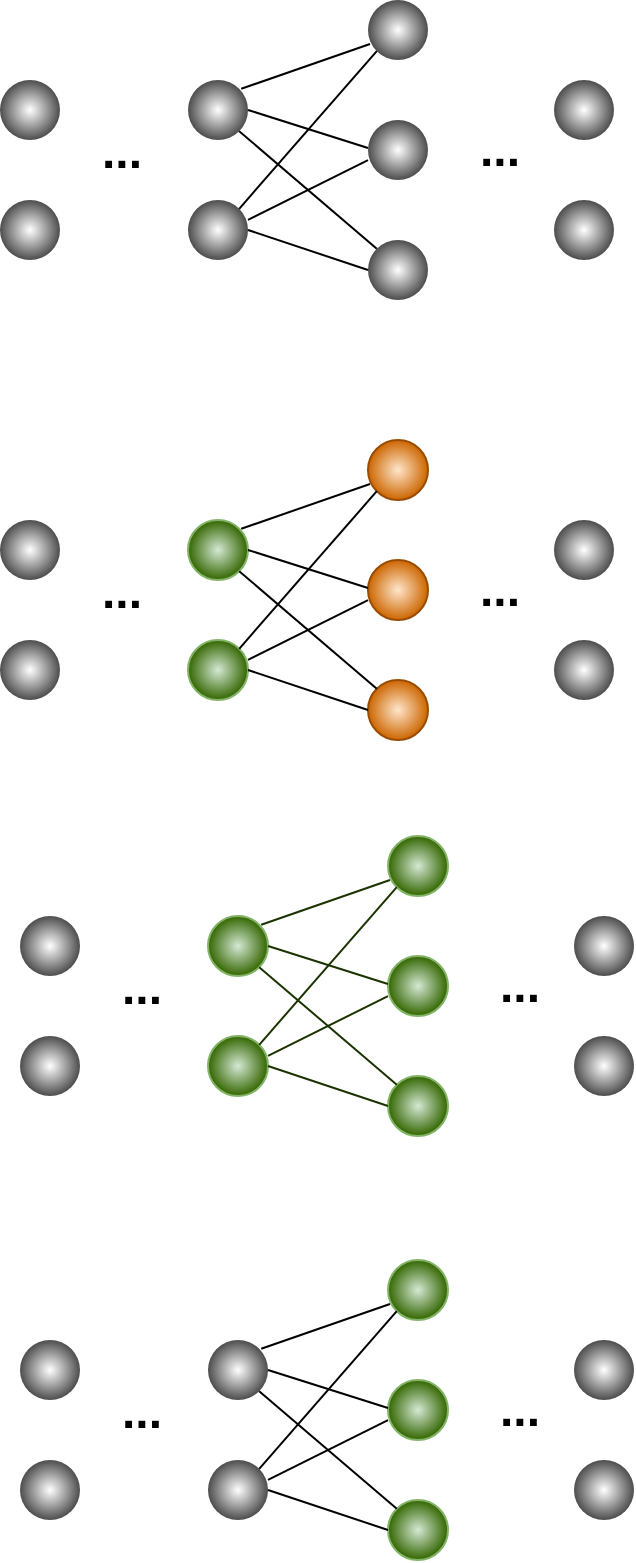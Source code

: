 <mxfile version="24.7.1" type="github">
  <diagram name="Page-1" id="t7fW4EhFJDkVseJklb_I">
    <mxGraphModel dx="1143" dy="683" grid="0" gridSize="10" guides="1" tooltips="1" connect="1" arrows="1" fold="1" page="1" pageScale="1" pageWidth="850" pageHeight="1100" math="0" shadow="0">
      <root>
        <mxCell id="0" />
        <mxCell id="1" parent="0" />
        <mxCell id="t8I03dT7hKqpesx-KWNK-2" value="" style="ellipse;whiteSpace=wrap;html=1;aspect=fixed;gradientColor=#4D4D4D;fillColor=default;gradientDirection=radial;shadow=0;strokeColor=none;" parent="1" vertex="1">
          <mxGeometry x="176" y="400" width="30" height="30" as="geometry" />
        </mxCell>
        <mxCell id="t8I03dT7hKqpesx-KWNK-7" value="" style="ellipse;whiteSpace=wrap;html=1;aspect=fixed;gradientColor=#4D4D4D;fillColor=default;gradientDirection=radial;shadow=0;strokeColor=none;" parent="1" vertex="1">
          <mxGeometry x="453" y="460" width="30" height="30" as="geometry" />
        </mxCell>
        <mxCell id="t8I03dT7hKqpesx-KWNK-8" value="" style="ellipse;whiteSpace=wrap;html=1;aspect=fixed;gradientColor=#4D4D4D;fillColor=default;gradientDirection=radial;shadow=0;strokeColor=none;" parent="1" vertex="1">
          <mxGeometry x="453" y="400" width="30" height="30" as="geometry" />
        </mxCell>
        <mxCell id="t8I03dT7hKqpesx-KWNK-9" value="" style="ellipse;whiteSpace=wrap;html=1;aspect=fixed;fillColor=#ffe6cc;gradientDirection=radial;shadow=0;strokeColor=#994C00;gradientColor=#CC6600;" parent="1" vertex="1">
          <mxGeometry x="360" y="480" width="30" height="30" as="geometry" />
        </mxCell>
        <mxCell id="t8I03dT7hKqpesx-KWNK-10" value="" style="ellipse;whiteSpace=wrap;html=1;aspect=fixed;fillColor=#ffe6cc;gradientDirection=radial;shadow=0;strokeColor=#994C00;gradientColor=#CC6600;" parent="1" vertex="1">
          <mxGeometry x="360" y="420" width="30" height="30" as="geometry" />
        </mxCell>
        <mxCell id="t8I03dT7hKqpesx-KWNK-11" value="" style="ellipse;whiteSpace=wrap;html=1;aspect=fixed;fillColor=#ffe6cc;gradientDirection=radial;shadow=0;strokeColor=#994C00;gradientColor=#CC6600;" parent="1" vertex="1">
          <mxGeometry x="360" y="360" width="30" height="30" as="geometry" />
        </mxCell>
        <mxCell id="t8I03dT7hKqpesx-KWNK-12" value="" style="ellipse;whiteSpace=wrap;html=1;aspect=fixed;fillColor=#d5e8d4;gradientDirection=radial;shadow=0;strokeColor=#82b366;gradientColor=#336600;align=center;verticalAlign=middle;fontFamily=Helvetica;fontSize=12;fontColor=default;" parent="1" vertex="1">
          <mxGeometry x="270" y="460" width="30" height="30" as="geometry" />
        </mxCell>
        <mxCell id="t8I03dT7hKqpesx-KWNK-13" value="" style="ellipse;whiteSpace=wrap;html=1;aspect=fixed;fillColor=#d5e8d4;gradientDirection=radial;shadow=0;strokeColor=#82b366;gradientColor=#336600;" parent="1" vertex="1">
          <mxGeometry x="270" y="400" width="30" height="30" as="geometry" />
        </mxCell>
        <mxCell id="t8I03dT7hKqpesx-KWNK-15" value="" style="ellipse;whiteSpace=wrap;html=1;aspect=fixed;gradientColor=#4D4D4D;fillColor=default;gradientDirection=radial;shadow=0;strokeColor=none;" parent="1" vertex="1">
          <mxGeometry x="176" y="460" width="30" height="30" as="geometry" />
        </mxCell>
        <mxCell id="t8I03dT7hKqpesx-KWNK-34" value="" style="endArrow=none;html=1;rounded=0;exitX=1;exitY=0;exitDx=0;exitDy=0;" parent="1" edge="1">
          <mxGeometry width="50" height="50" relative="1" as="geometry">
            <mxPoint x="296.607" y="404.393" as="sourcePoint" />
            <mxPoint x="361" y="382" as="targetPoint" />
          </mxGeometry>
        </mxCell>
        <mxCell id="t8I03dT7hKqpesx-KWNK-35" value="" style="endArrow=none;html=1;rounded=0;entryX=0;entryY=0.667;entryDx=0;entryDy=0;exitX=1;exitY=0.333;exitDx=0;exitDy=0;exitPerimeter=0;entryPerimeter=0;" parent="1" source="t8I03dT7hKqpesx-KWNK-12" target="t8I03dT7hKqpesx-KWNK-10" edge="1">
          <mxGeometry width="50" height="50" relative="1" as="geometry">
            <mxPoint x="290" y="470" as="sourcePoint" />
            <mxPoint x="360" y="430" as="targetPoint" />
          </mxGeometry>
        </mxCell>
        <mxCell id="t8I03dT7hKqpesx-KWNK-38" value="" style="endArrow=none;html=1;rounded=0;entryX=0;entryY=0.5;entryDx=0;entryDy=0;exitX=1;exitY=0.5;exitDx=0;exitDy=0;" parent="1" source="t8I03dT7hKqpesx-KWNK-12" target="t8I03dT7hKqpesx-KWNK-9" edge="1">
          <mxGeometry width="50" height="50" relative="1" as="geometry">
            <mxPoint x="306" y="474" as="sourcePoint" />
            <mxPoint x="374" y="456" as="targetPoint" />
          </mxGeometry>
        </mxCell>
        <mxCell id="t8I03dT7hKqpesx-KWNK-39" value="" style="endArrow=none;html=1;rounded=0;entryX=0;entryY=0.5;entryDx=0;entryDy=0;exitX=1;exitY=0.5;exitDx=0;exitDy=0;" parent="1" source="t8I03dT7hKqpesx-KWNK-13" edge="1">
          <mxGeometry width="50" height="50" relative="1" as="geometry">
            <mxPoint x="290" y="420" as="sourcePoint" />
            <mxPoint x="360" y="434" as="targetPoint" />
          </mxGeometry>
        </mxCell>
        <mxCell id="t8I03dT7hKqpesx-KWNK-40" value="" style="endArrow=none;html=1;rounded=0;entryX=0;entryY=0;entryDx=0;entryDy=0;exitX=1;exitY=1;exitDx=0;exitDy=0;" parent="1" source="t8I03dT7hKqpesx-KWNK-13" target="t8I03dT7hKqpesx-KWNK-9" edge="1">
          <mxGeometry width="50" height="50" relative="1" as="geometry">
            <mxPoint x="300" y="430" as="sourcePoint" />
            <mxPoint x="350" y="444" as="targetPoint" />
          </mxGeometry>
        </mxCell>
        <mxCell id="t8I03dT7hKqpesx-KWNK-41" value="" style="endArrow=none;html=1;rounded=0;entryX=0;entryY=1;entryDx=0;entryDy=0;exitX=1;exitY=0;exitDx=0;exitDy=0;" parent="1" source="t8I03dT7hKqpesx-KWNK-12" target="t8I03dT7hKqpesx-KWNK-11" edge="1">
          <mxGeometry width="50" height="50" relative="1" as="geometry">
            <mxPoint x="290" y="470" as="sourcePoint" />
            <mxPoint x="354" y="431" as="targetPoint" />
          </mxGeometry>
        </mxCell>
        <mxCell id="t8I03dT7hKqpesx-KWNK-42" value="&lt;font style=&quot;font-size: 24px;&quot;&gt;&lt;b&gt;...&lt;/b&gt;&lt;/font&gt;" style="text;html=1;align=center;verticalAlign=middle;whiteSpace=wrap;rounded=0;" parent="1" vertex="1">
          <mxGeometry x="217" y="421" width="40" height="30" as="geometry" />
        </mxCell>
        <mxCell id="t8I03dT7hKqpesx-KWNK-43" value="&lt;font style=&quot;font-size: 24px;&quot;&gt;&lt;b&gt;...&lt;/b&gt;&lt;/font&gt;" style="text;html=1;align=center;verticalAlign=middle;whiteSpace=wrap;rounded=0;" parent="1" vertex="1">
          <mxGeometry x="406" y="420" width="40" height="30" as="geometry" />
        </mxCell>
        <mxCell id="t8I03dT7hKqpesx-KWNK-44" value="" style="ellipse;whiteSpace=wrap;html=1;aspect=fixed;gradientColor=#4D4D4D;fillColor=default;gradientDirection=radial;shadow=0;strokeColor=none;" parent="1" vertex="1">
          <mxGeometry x="186" y="598" width="30" height="30" as="geometry" />
        </mxCell>
        <mxCell id="t8I03dT7hKqpesx-KWNK-45" value="" style="ellipse;whiteSpace=wrap;html=1;aspect=fixed;gradientColor=#4D4D4D;fillColor=default;gradientDirection=radial;shadow=0;strokeColor=none;" parent="1" vertex="1">
          <mxGeometry x="463" y="658" width="30" height="30" as="geometry" />
        </mxCell>
        <mxCell id="t8I03dT7hKqpesx-KWNK-46" value="" style="ellipse;whiteSpace=wrap;html=1;aspect=fixed;gradientColor=#4D4D4D;fillColor=default;gradientDirection=radial;shadow=0;strokeColor=none;" parent="1" vertex="1">
          <mxGeometry x="463" y="598" width="30" height="30" as="geometry" />
        </mxCell>
        <mxCell id="t8I03dT7hKqpesx-KWNK-47" value="" style="ellipse;whiteSpace=wrap;html=1;aspect=fixed;gradientColor=#336600;fillColor=#d5e8d4;gradientDirection=radial;shadow=0;strokeColor=#82b366;align=center;verticalAlign=middle;fontFamily=Helvetica;fontSize=12;fontColor=default;" parent="1" vertex="1">
          <mxGeometry x="370" y="678" width="30" height="30" as="geometry" />
        </mxCell>
        <mxCell id="t8I03dT7hKqpesx-KWNK-48" value="" style="ellipse;whiteSpace=wrap;html=1;aspect=fixed;gradientColor=#336600;fillColor=#d5e8d4;gradientDirection=radial;shadow=0;strokeColor=#82b366;align=center;verticalAlign=middle;fontFamily=Helvetica;fontSize=12;fontColor=default;" parent="1" vertex="1">
          <mxGeometry x="370" y="618" width="30" height="30" as="geometry" />
        </mxCell>
        <mxCell id="t8I03dT7hKqpesx-KWNK-49" value="" style="ellipse;whiteSpace=wrap;html=1;aspect=fixed;gradientColor=#336600;fillColor=#d5e8d4;gradientDirection=radial;shadow=0;strokeColor=#82b366;align=center;verticalAlign=middle;fontFamily=Helvetica;fontSize=12;fontColor=default;" parent="1" vertex="1">
          <mxGeometry x="370" y="558" width="30" height="30" as="geometry" />
        </mxCell>
        <mxCell id="t8I03dT7hKqpesx-KWNK-50" value="" style="ellipse;whiteSpace=wrap;html=1;aspect=fixed;gradientColor=#336600;fillColor=#d5e8d4;gradientDirection=radial;shadow=0;strokeColor=#82b366;align=center;verticalAlign=middle;fontFamily=Helvetica;fontSize=12;fontColor=default;" parent="1" vertex="1">
          <mxGeometry x="280" y="658" width="30" height="30" as="geometry" />
        </mxCell>
        <mxCell id="t8I03dT7hKqpesx-KWNK-51" value="" style="ellipse;whiteSpace=wrap;html=1;aspect=fixed;gradientColor=#336600;fillColor=#d5e8d4;gradientDirection=radial;shadow=0;strokeColor=#82b366;align=center;verticalAlign=middle;fontFamily=Helvetica;fontSize=12;fontColor=default;" parent="1" vertex="1">
          <mxGeometry x="280" y="598" width="30" height="30" as="geometry" />
        </mxCell>
        <mxCell id="t8I03dT7hKqpesx-KWNK-52" value="" style="ellipse;whiteSpace=wrap;html=1;aspect=fixed;gradientColor=#4D4D4D;fillColor=default;gradientDirection=radial;shadow=0;strokeColor=none;" parent="1" vertex="1">
          <mxGeometry x="186" y="658" width="30" height="30" as="geometry" />
        </mxCell>
        <mxCell id="t8I03dT7hKqpesx-KWNK-53" value="" style="endArrow=none;html=1;rounded=0;exitX=1;exitY=0;exitDx=0;exitDy=0;strokeColor=#1A3300;" parent="1" edge="1">
          <mxGeometry width="50" height="50" relative="1" as="geometry">
            <mxPoint x="306.607" y="602.393" as="sourcePoint" />
            <mxPoint x="371" y="580" as="targetPoint" />
          </mxGeometry>
        </mxCell>
        <mxCell id="t8I03dT7hKqpesx-KWNK-54" value="" style="endArrow=none;html=1;rounded=0;entryX=0;entryY=0.667;entryDx=0;entryDy=0;exitX=1;exitY=0.333;exitDx=0;exitDy=0;exitPerimeter=0;entryPerimeter=0;strokeColor=#1A3300;" parent="1" source="t8I03dT7hKqpesx-KWNK-50" target="t8I03dT7hKqpesx-KWNK-48" edge="1">
          <mxGeometry width="50" height="50" relative="1" as="geometry">
            <mxPoint x="300" y="668" as="sourcePoint" />
            <mxPoint x="370" y="628" as="targetPoint" />
          </mxGeometry>
        </mxCell>
        <mxCell id="t8I03dT7hKqpesx-KWNK-55" value="" style="endArrow=none;html=1;rounded=0;entryX=0;entryY=0.5;entryDx=0;entryDy=0;exitX=1;exitY=0.5;exitDx=0;exitDy=0;strokeColor=#1A3300;" parent="1" source="t8I03dT7hKqpesx-KWNK-50" target="t8I03dT7hKqpesx-KWNK-47" edge="1">
          <mxGeometry width="50" height="50" relative="1" as="geometry">
            <mxPoint x="316" y="672" as="sourcePoint" />
            <mxPoint x="384" y="654" as="targetPoint" />
          </mxGeometry>
        </mxCell>
        <mxCell id="t8I03dT7hKqpesx-KWNK-56" value="" style="endArrow=none;html=1;rounded=0;entryX=0;entryY=0.5;entryDx=0;entryDy=0;exitX=1;exitY=0.5;exitDx=0;exitDy=0;strokeColor=#1A3300;" parent="1" source="t8I03dT7hKqpesx-KWNK-51" edge="1">
          <mxGeometry width="50" height="50" relative="1" as="geometry">
            <mxPoint x="300" y="618" as="sourcePoint" />
            <mxPoint x="370" y="632" as="targetPoint" />
          </mxGeometry>
        </mxCell>
        <mxCell id="t8I03dT7hKqpesx-KWNK-57" value="" style="endArrow=none;html=1;rounded=0;entryX=0;entryY=0;entryDx=0;entryDy=0;exitX=1;exitY=1;exitDx=0;exitDy=0;strokeColor=#1A3300;" parent="1" source="t8I03dT7hKqpesx-KWNK-51" target="t8I03dT7hKqpesx-KWNK-47" edge="1">
          <mxGeometry width="50" height="50" relative="1" as="geometry">
            <mxPoint x="310" y="628" as="sourcePoint" />
            <mxPoint x="360" y="642" as="targetPoint" />
          </mxGeometry>
        </mxCell>
        <mxCell id="t8I03dT7hKqpesx-KWNK-58" value="" style="endArrow=none;html=1;rounded=0;entryX=0;entryY=1;entryDx=0;entryDy=0;exitX=1;exitY=0;exitDx=0;exitDy=0;strokeColor=#1A3300;" parent="1" source="t8I03dT7hKqpesx-KWNK-50" target="t8I03dT7hKqpesx-KWNK-49" edge="1">
          <mxGeometry width="50" height="50" relative="1" as="geometry">
            <mxPoint x="300" y="668" as="sourcePoint" />
            <mxPoint x="364" y="629" as="targetPoint" />
          </mxGeometry>
        </mxCell>
        <mxCell id="t8I03dT7hKqpesx-KWNK-59" value="&lt;font style=&quot;font-size: 24px;&quot;&gt;&lt;b&gt;...&lt;/b&gt;&lt;/font&gt;" style="text;html=1;align=center;verticalAlign=middle;whiteSpace=wrap;rounded=0;" parent="1" vertex="1">
          <mxGeometry x="227" y="619" width="40" height="30" as="geometry" />
        </mxCell>
        <mxCell id="t8I03dT7hKqpesx-KWNK-60" value="&lt;font style=&quot;font-size: 24px;&quot;&gt;&lt;b&gt;...&lt;/b&gt;&lt;/font&gt;" style="text;html=1;align=center;verticalAlign=middle;whiteSpace=wrap;rounded=0;" parent="1" vertex="1">
          <mxGeometry x="416" y="618" width="40" height="30" as="geometry" />
        </mxCell>
        <mxCell id="t8I03dT7hKqpesx-KWNK-61" value="" style="ellipse;whiteSpace=wrap;html=1;aspect=fixed;gradientColor=#4D4D4D;fillColor=default;gradientDirection=radial;shadow=0;strokeColor=none;" parent="1" vertex="1">
          <mxGeometry x="186" y="810" width="30" height="30" as="geometry" />
        </mxCell>
        <mxCell id="t8I03dT7hKqpesx-KWNK-62" value="" style="ellipse;whiteSpace=wrap;html=1;aspect=fixed;gradientColor=#4D4D4D;fillColor=default;gradientDirection=radial;shadow=0;strokeColor=none;" parent="1" vertex="1">
          <mxGeometry x="463" y="870" width="30" height="30" as="geometry" />
        </mxCell>
        <mxCell id="t8I03dT7hKqpesx-KWNK-63" value="" style="ellipse;whiteSpace=wrap;html=1;aspect=fixed;gradientColor=#4D4D4D;fillColor=default;gradientDirection=radial;shadow=0;strokeColor=none;" parent="1" vertex="1">
          <mxGeometry x="463" y="810" width="30" height="30" as="geometry" />
        </mxCell>
        <mxCell id="t8I03dT7hKqpesx-KWNK-64" value="" style="ellipse;whiteSpace=wrap;html=1;aspect=fixed;gradientColor=#336600;fillColor=#d5e8d4;gradientDirection=radial;shadow=0;strokeColor=#82b366;align=center;verticalAlign=middle;fontFamily=Helvetica;fontSize=12;fontColor=default;" parent="1" vertex="1">
          <mxGeometry x="370" y="890" width="30" height="30" as="geometry" />
        </mxCell>
        <mxCell id="t8I03dT7hKqpesx-KWNK-65" value="" style="ellipse;whiteSpace=wrap;html=1;aspect=fixed;gradientColor=#336600;fillColor=#d5e8d4;gradientDirection=radial;shadow=0;strokeColor=#82b366;align=center;verticalAlign=middle;fontFamily=Helvetica;fontSize=12;fontColor=default;" parent="1" vertex="1">
          <mxGeometry x="370" y="830" width="30" height="30" as="geometry" />
        </mxCell>
        <mxCell id="t8I03dT7hKqpesx-KWNK-66" value="" style="ellipse;whiteSpace=wrap;html=1;aspect=fixed;gradientColor=#336600;fillColor=#d5e8d4;gradientDirection=radial;shadow=0;strokeColor=#82b366;align=center;verticalAlign=middle;fontFamily=Helvetica;fontSize=12;fontColor=default;" parent="1" vertex="1">
          <mxGeometry x="370" y="770" width="30" height="30" as="geometry" />
        </mxCell>
        <mxCell id="t8I03dT7hKqpesx-KWNK-67" value="" style="ellipse;whiteSpace=wrap;html=1;aspect=fixed;gradientColor=#4D4D4D;fillColor=default;gradientDirection=radial;shadow=0;strokeColor=none;" parent="1" vertex="1">
          <mxGeometry x="280" y="870" width="30" height="30" as="geometry" />
        </mxCell>
        <mxCell id="t8I03dT7hKqpesx-KWNK-68" value="" style="ellipse;whiteSpace=wrap;html=1;aspect=fixed;gradientColor=#4D4D4D;fillColor=default;gradientDirection=radial;shadow=0;strokeColor=none;" parent="1" vertex="1">
          <mxGeometry x="280" y="810" width="30" height="30" as="geometry" />
        </mxCell>
        <mxCell id="t8I03dT7hKqpesx-KWNK-69" value="" style="ellipse;whiteSpace=wrap;html=1;aspect=fixed;gradientColor=#4D4D4D;fillColor=default;gradientDirection=radial;shadow=0;strokeColor=none;" parent="1" vertex="1">
          <mxGeometry x="186" y="870" width="30" height="30" as="geometry" />
        </mxCell>
        <mxCell id="t8I03dT7hKqpesx-KWNK-70" value="" style="endArrow=none;html=1;rounded=0;exitX=1;exitY=0;exitDx=0;exitDy=0;" parent="1" edge="1">
          <mxGeometry width="50" height="50" relative="1" as="geometry">
            <mxPoint x="306.607" y="814.393" as="sourcePoint" />
            <mxPoint x="371" y="792" as="targetPoint" />
          </mxGeometry>
        </mxCell>
        <mxCell id="t8I03dT7hKqpesx-KWNK-71" value="" style="endArrow=none;html=1;rounded=0;entryX=0;entryY=0.667;entryDx=0;entryDy=0;exitX=1;exitY=0.333;exitDx=0;exitDy=0;exitPerimeter=0;entryPerimeter=0;" parent="1" source="t8I03dT7hKqpesx-KWNK-67" target="t8I03dT7hKqpesx-KWNK-65" edge="1">
          <mxGeometry width="50" height="50" relative="1" as="geometry">
            <mxPoint x="300" y="880" as="sourcePoint" />
            <mxPoint x="370" y="840" as="targetPoint" />
          </mxGeometry>
        </mxCell>
        <mxCell id="t8I03dT7hKqpesx-KWNK-72" value="" style="endArrow=none;html=1;rounded=0;entryX=0;entryY=0.5;entryDx=0;entryDy=0;exitX=1;exitY=0.5;exitDx=0;exitDy=0;" parent="1" source="t8I03dT7hKqpesx-KWNK-67" target="t8I03dT7hKqpesx-KWNK-64" edge="1">
          <mxGeometry width="50" height="50" relative="1" as="geometry">
            <mxPoint x="316" y="884" as="sourcePoint" />
            <mxPoint x="384" y="866" as="targetPoint" />
          </mxGeometry>
        </mxCell>
        <mxCell id="t8I03dT7hKqpesx-KWNK-73" value="" style="endArrow=none;html=1;rounded=0;entryX=0;entryY=0.5;entryDx=0;entryDy=0;exitX=1;exitY=0.5;exitDx=0;exitDy=0;" parent="1" source="t8I03dT7hKqpesx-KWNK-68" edge="1">
          <mxGeometry width="50" height="50" relative="1" as="geometry">
            <mxPoint x="300" y="830" as="sourcePoint" />
            <mxPoint x="370" y="844" as="targetPoint" />
          </mxGeometry>
        </mxCell>
        <mxCell id="t8I03dT7hKqpesx-KWNK-74" value="" style="endArrow=none;html=1;rounded=0;entryX=0;entryY=0;entryDx=0;entryDy=0;exitX=1;exitY=1;exitDx=0;exitDy=0;" parent="1" source="t8I03dT7hKqpesx-KWNK-68" target="t8I03dT7hKqpesx-KWNK-64" edge="1">
          <mxGeometry width="50" height="50" relative="1" as="geometry">
            <mxPoint x="310" y="840" as="sourcePoint" />
            <mxPoint x="360" y="854" as="targetPoint" />
          </mxGeometry>
        </mxCell>
        <mxCell id="t8I03dT7hKqpesx-KWNK-75" value="" style="endArrow=none;html=1;rounded=0;entryX=0;entryY=1;entryDx=0;entryDy=0;exitX=1;exitY=0;exitDx=0;exitDy=0;" parent="1" source="t8I03dT7hKqpesx-KWNK-67" target="t8I03dT7hKqpesx-KWNK-66" edge="1">
          <mxGeometry width="50" height="50" relative="1" as="geometry">
            <mxPoint x="300" y="880" as="sourcePoint" />
            <mxPoint x="364" y="841" as="targetPoint" />
          </mxGeometry>
        </mxCell>
        <mxCell id="t8I03dT7hKqpesx-KWNK-76" value="&lt;font style=&quot;font-size: 24px;&quot;&gt;&lt;b&gt;...&lt;/b&gt;&lt;/font&gt;" style="text;html=1;align=center;verticalAlign=middle;whiteSpace=wrap;rounded=0;" parent="1" vertex="1">
          <mxGeometry x="227" y="831" width="40" height="30" as="geometry" />
        </mxCell>
        <mxCell id="t8I03dT7hKqpesx-KWNK-77" value="&lt;font style=&quot;font-size: 24px;&quot;&gt;&lt;b&gt;...&lt;/b&gt;&lt;/font&gt;" style="text;html=1;align=center;verticalAlign=middle;whiteSpace=wrap;rounded=0;" parent="1" vertex="1">
          <mxGeometry x="416" y="830" width="40" height="30" as="geometry" />
        </mxCell>
        <mxCell id="t8I03dT7hKqpesx-KWNK-78" value="" style="ellipse;whiteSpace=wrap;html=1;aspect=fixed;gradientColor=#4D4D4D;fillColor=default;gradientDirection=radial;shadow=0;strokeColor=none;" parent="1" vertex="1">
          <mxGeometry x="176" y="180" width="30" height="30" as="geometry" />
        </mxCell>
        <mxCell id="t8I03dT7hKqpesx-KWNK-79" value="" style="ellipse;whiteSpace=wrap;html=1;aspect=fixed;gradientColor=#4D4D4D;fillColor=default;gradientDirection=radial;shadow=0;strokeColor=none;" parent="1" vertex="1">
          <mxGeometry x="453" y="240" width="30" height="30" as="geometry" />
        </mxCell>
        <mxCell id="t8I03dT7hKqpesx-KWNK-80" value="" style="ellipse;whiteSpace=wrap;html=1;aspect=fixed;gradientColor=#4D4D4D;fillColor=default;gradientDirection=radial;shadow=0;strokeColor=none;" parent="1" vertex="1">
          <mxGeometry x="453" y="180" width="30" height="30" as="geometry" />
        </mxCell>
        <mxCell id="t8I03dT7hKqpesx-KWNK-81" value="" style="ellipse;whiteSpace=wrap;html=1;aspect=fixed;gradientColor=#4D4D4D;fillColor=default;gradientDirection=radial;shadow=0;strokeColor=none;" parent="1" vertex="1">
          <mxGeometry x="360" y="260" width="30" height="30" as="geometry" />
        </mxCell>
        <mxCell id="t8I03dT7hKqpesx-KWNK-82" value="" style="ellipse;whiteSpace=wrap;html=1;aspect=fixed;gradientColor=#4D4D4D;fillColor=default;gradientDirection=radial;shadow=0;strokeColor=none;" parent="1" vertex="1">
          <mxGeometry x="360" y="200" width="30" height="30" as="geometry" />
        </mxCell>
        <mxCell id="t8I03dT7hKqpesx-KWNK-83" value="" style="ellipse;whiteSpace=wrap;html=1;aspect=fixed;gradientColor=#4D4D4D;fillColor=default;gradientDirection=radial;shadow=0;strokeColor=none;" parent="1" vertex="1">
          <mxGeometry x="360" y="140" width="30" height="30" as="geometry" />
        </mxCell>
        <mxCell id="t8I03dT7hKqpesx-KWNK-84" value="" style="ellipse;whiteSpace=wrap;html=1;aspect=fixed;gradientColor=#4D4D4D;fillColor=default;gradientDirection=radial;shadow=0;strokeColor=none;" parent="1" vertex="1">
          <mxGeometry x="270" y="240" width="30" height="30" as="geometry" />
        </mxCell>
        <mxCell id="t8I03dT7hKqpesx-KWNK-85" value="" style="ellipse;whiteSpace=wrap;html=1;aspect=fixed;gradientColor=#4D4D4D;fillColor=default;gradientDirection=radial;shadow=0;strokeColor=none;" parent="1" vertex="1">
          <mxGeometry x="270" y="180" width="30" height="30" as="geometry" />
        </mxCell>
        <mxCell id="t8I03dT7hKqpesx-KWNK-86" value="" style="ellipse;whiteSpace=wrap;html=1;aspect=fixed;gradientColor=#4D4D4D;fillColor=default;gradientDirection=radial;shadow=0;strokeColor=none;" parent="1" vertex="1">
          <mxGeometry x="176" y="240" width="30" height="30" as="geometry" />
        </mxCell>
        <mxCell id="t8I03dT7hKqpesx-KWNK-87" value="" style="endArrow=none;html=1;rounded=0;exitX=1;exitY=0;exitDx=0;exitDy=0;" parent="1" edge="1">
          <mxGeometry width="50" height="50" relative="1" as="geometry">
            <mxPoint x="296.607" y="184.393" as="sourcePoint" />
            <mxPoint x="361" y="162" as="targetPoint" />
          </mxGeometry>
        </mxCell>
        <mxCell id="t8I03dT7hKqpesx-KWNK-88" value="" style="endArrow=none;html=1;rounded=0;entryX=0;entryY=0.667;entryDx=0;entryDy=0;exitX=1;exitY=0.333;exitDx=0;exitDy=0;exitPerimeter=0;entryPerimeter=0;" parent="1" source="t8I03dT7hKqpesx-KWNK-84" target="t8I03dT7hKqpesx-KWNK-82" edge="1">
          <mxGeometry width="50" height="50" relative="1" as="geometry">
            <mxPoint x="290" y="250" as="sourcePoint" />
            <mxPoint x="360" y="210" as="targetPoint" />
          </mxGeometry>
        </mxCell>
        <mxCell id="t8I03dT7hKqpesx-KWNK-89" value="" style="endArrow=none;html=1;rounded=0;entryX=0;entryY=0.5;entryDx=0;entryDy=0;exitX=1;exitY=0.5;exitDx=0;exitDy=0;" parent="1" source="t8I03dT7hKqpesx-KWNK-84" target="t8I03dT7hKqpesx-KWNK-81" edge="1">
          <mxGeometry width="50" height="50" relative="1" as="geometry">
            <mxPoint x="306" y="254" as="sourcePoint" />
            <mxPoint x="374" y="236" as="targetPoint" />
          </mxGeometry>
        </mxCell>
        <mxCell id="t8I03dT7hKqpesx-KWNK-90" value="" style="endArrow=none;html=1;rounded=0;entryX=0;entryY=0.5;entryDx=0;entryDy=0;exitX=1;exitY=0.5;exitDx=0;exitDy=0;" parent="1" source="t8I03dT7hKqpesx-KWNK-85" edge="1">
          <mxGeometry width="50" height="50" relative="1" as="geometry">
            <mxPoint x="290" y="200" as="sourcePoint" />
            <mxPoint x="360" y="214" as="targetPoint" />
          </mxGeometry>
        </mxCell>
        <mxCell id="t8I03dT7hKqpesx-KWNK-91" value="" style="endArrow=none;html=1;rounded=0;entryX=0;entryY=0;entryDx=0;entryDy=0;exitX=1;exitY=1;exitDx=0;exitDy=0;" parent="1" source="t8I03dT7hKqpesx-KWNK-85" target="t8I03dT7hKqpesx-KWNK-81" edge="1">
          <mxGeometry width="50" height="50" relative="1" as="geometry">
            <mxPoint x="300" y="210" as="sourcePoint" />
            <mxPoint x="350" y="224" as="targetPoint" />
          </mxGeometry>
        </mxCell>
        <mxCell id="t8I03dT7hKqpesx-KWNK-92" value="" style="endArrow=none;html=1;rounded=0;entryX=0;entryY=1;entryDx=0;entryDy=0;exitX=1;exitY=0;exitDx=0;exitDy=0;" parent="1" source="t8I03dT7hKqpesx-KWNK-84" target="t8I03dT7hKqpesx-KWNK-83" edge="1">
          <mxGeometry width="50" height="50" relative="1" as="geometry">
            <mxPoint x="290" y="250" as="sourcePoint" />
            <mxPoint x="354" y="211" as="targetPoint" />
          </mxGeometry>
        </mxCell>
        <mxCell id="t8I03dT7hKqpesx-KWNK-93" value="&lt;font style=&quot;font-size: 24px;&quot;&gt;&lt;b&gt;...&lt;/b&gt;&lt;/font&gt;" style="text;html=1;align=center;verticalAlign=middle;whiteSpace=wrap;rounded=0;" parent="1" vertex="1">
          <mxGeometry x="217" y="201" width="40" height="30" as="geometry" />
        </mxCell>
        <mxCell id="t8I03dT7hKqpesx-KWNK-94" value="&lt;font style=&quot;font-size: 24px;&quot;&gt;&lt;b&gt;...&lt;/b&gt;&lt;/font&gt;" style="text;html=1;align=center;verticalAlign=middle;whiteSpace=wrap;rounded=0;" parent="1" vertex="1">
          <mxGeometry x="406" y="200" width="40" height="30" as="geometry" />
        </mxCell>
      </root>
    </mxGraphModel>
  </diagram>
</mxfile>
